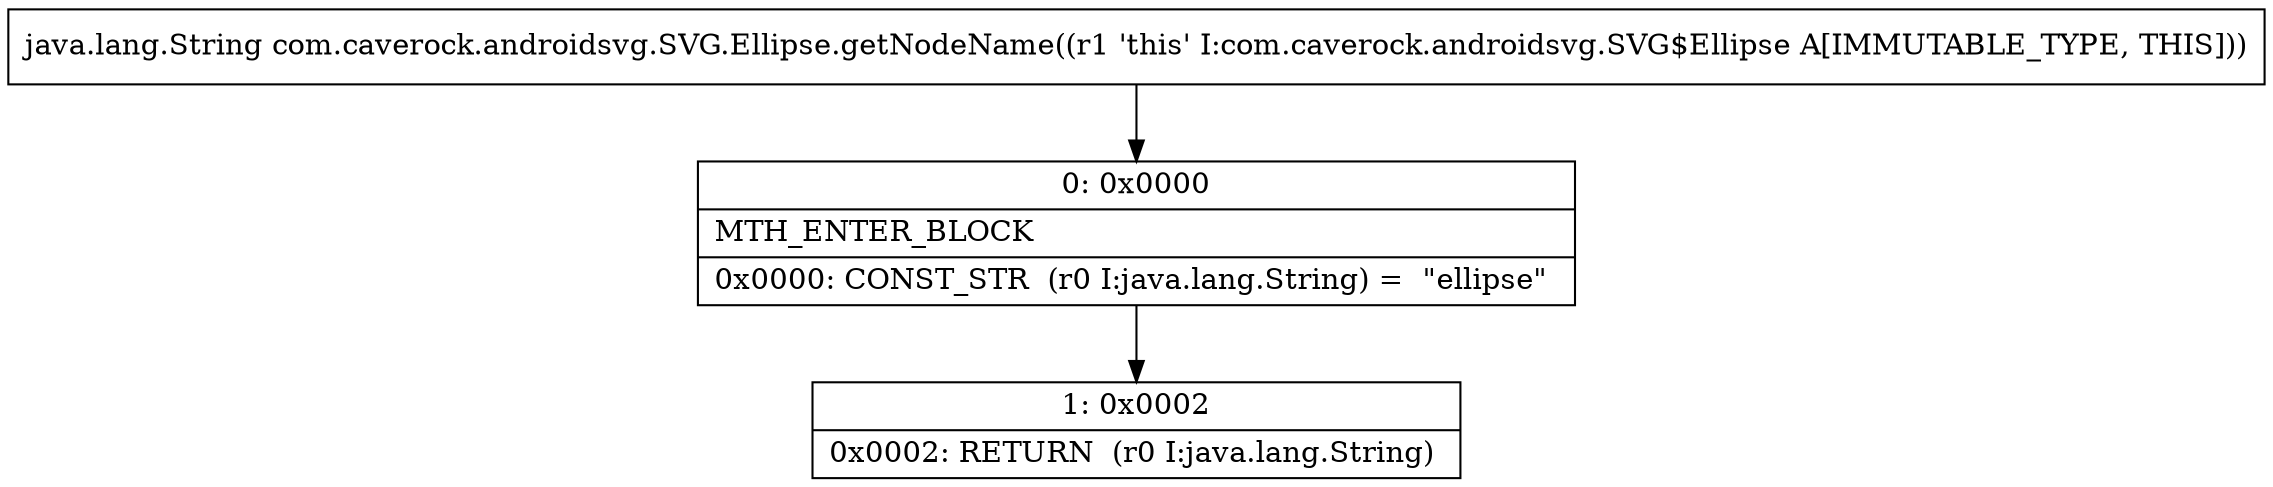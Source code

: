 digraph "CFG forcom.caverock.androidsvg.SVG.Ellipse.getNodeName()Ljava\/lang\/String;" {
Node_0 [shape=record,label="{0\:\ 0x0000|MTH_ENTER_BLOCK\l|0x0000: CONST_STR  (r0 I:java.lang.String) =  \"ellipse\" \l}"];
Node_1 [shape=record,label="{1\:\ 0x0002|0x0002: RETURN  (r0 I:java.lang.String) \l}"];
MethodNode[shape=record,label="{java.lang.String com.caverock.androidsvg.SVG.Ellipse.getNodeName((r1 'this' I:com.caverock.androidsvg.SVG$Ellipse A[IMMUTABLE_TYPE, THIS])) }"];
MethodNode -> Node_0;
Node_0 -> Node_1;
}

